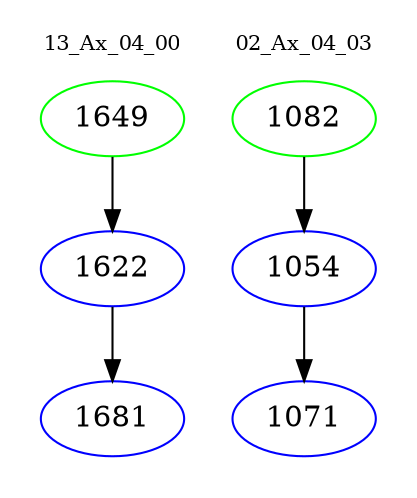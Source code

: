 digraph{
subgraph cluster_0 {
color = white
label = "13_Ax_04_00";
fontsize=10;
T0_1649 [label="1649", color="green"]
T0_1649 -> T0_1622 [color="black"]
T0_1622 [label="1622", color="blue"]
T0_1622 -> T0_1681 [color="black"]
T0_1681 [label="1681", color="blue"]
}
subgraph cluster_1 {
color = white
label = "02_Ax_04_03";
fontsize=10;
T1_1082 [label="1082", color="green"]
T1_1082 -> T1_1054 [color="black"]
T1_1054 [label="1054", color="blue"]
T1_1054 -> T1_1071 [color="black"]
T1_1071 [label="1071", color="blue"]
}
}
